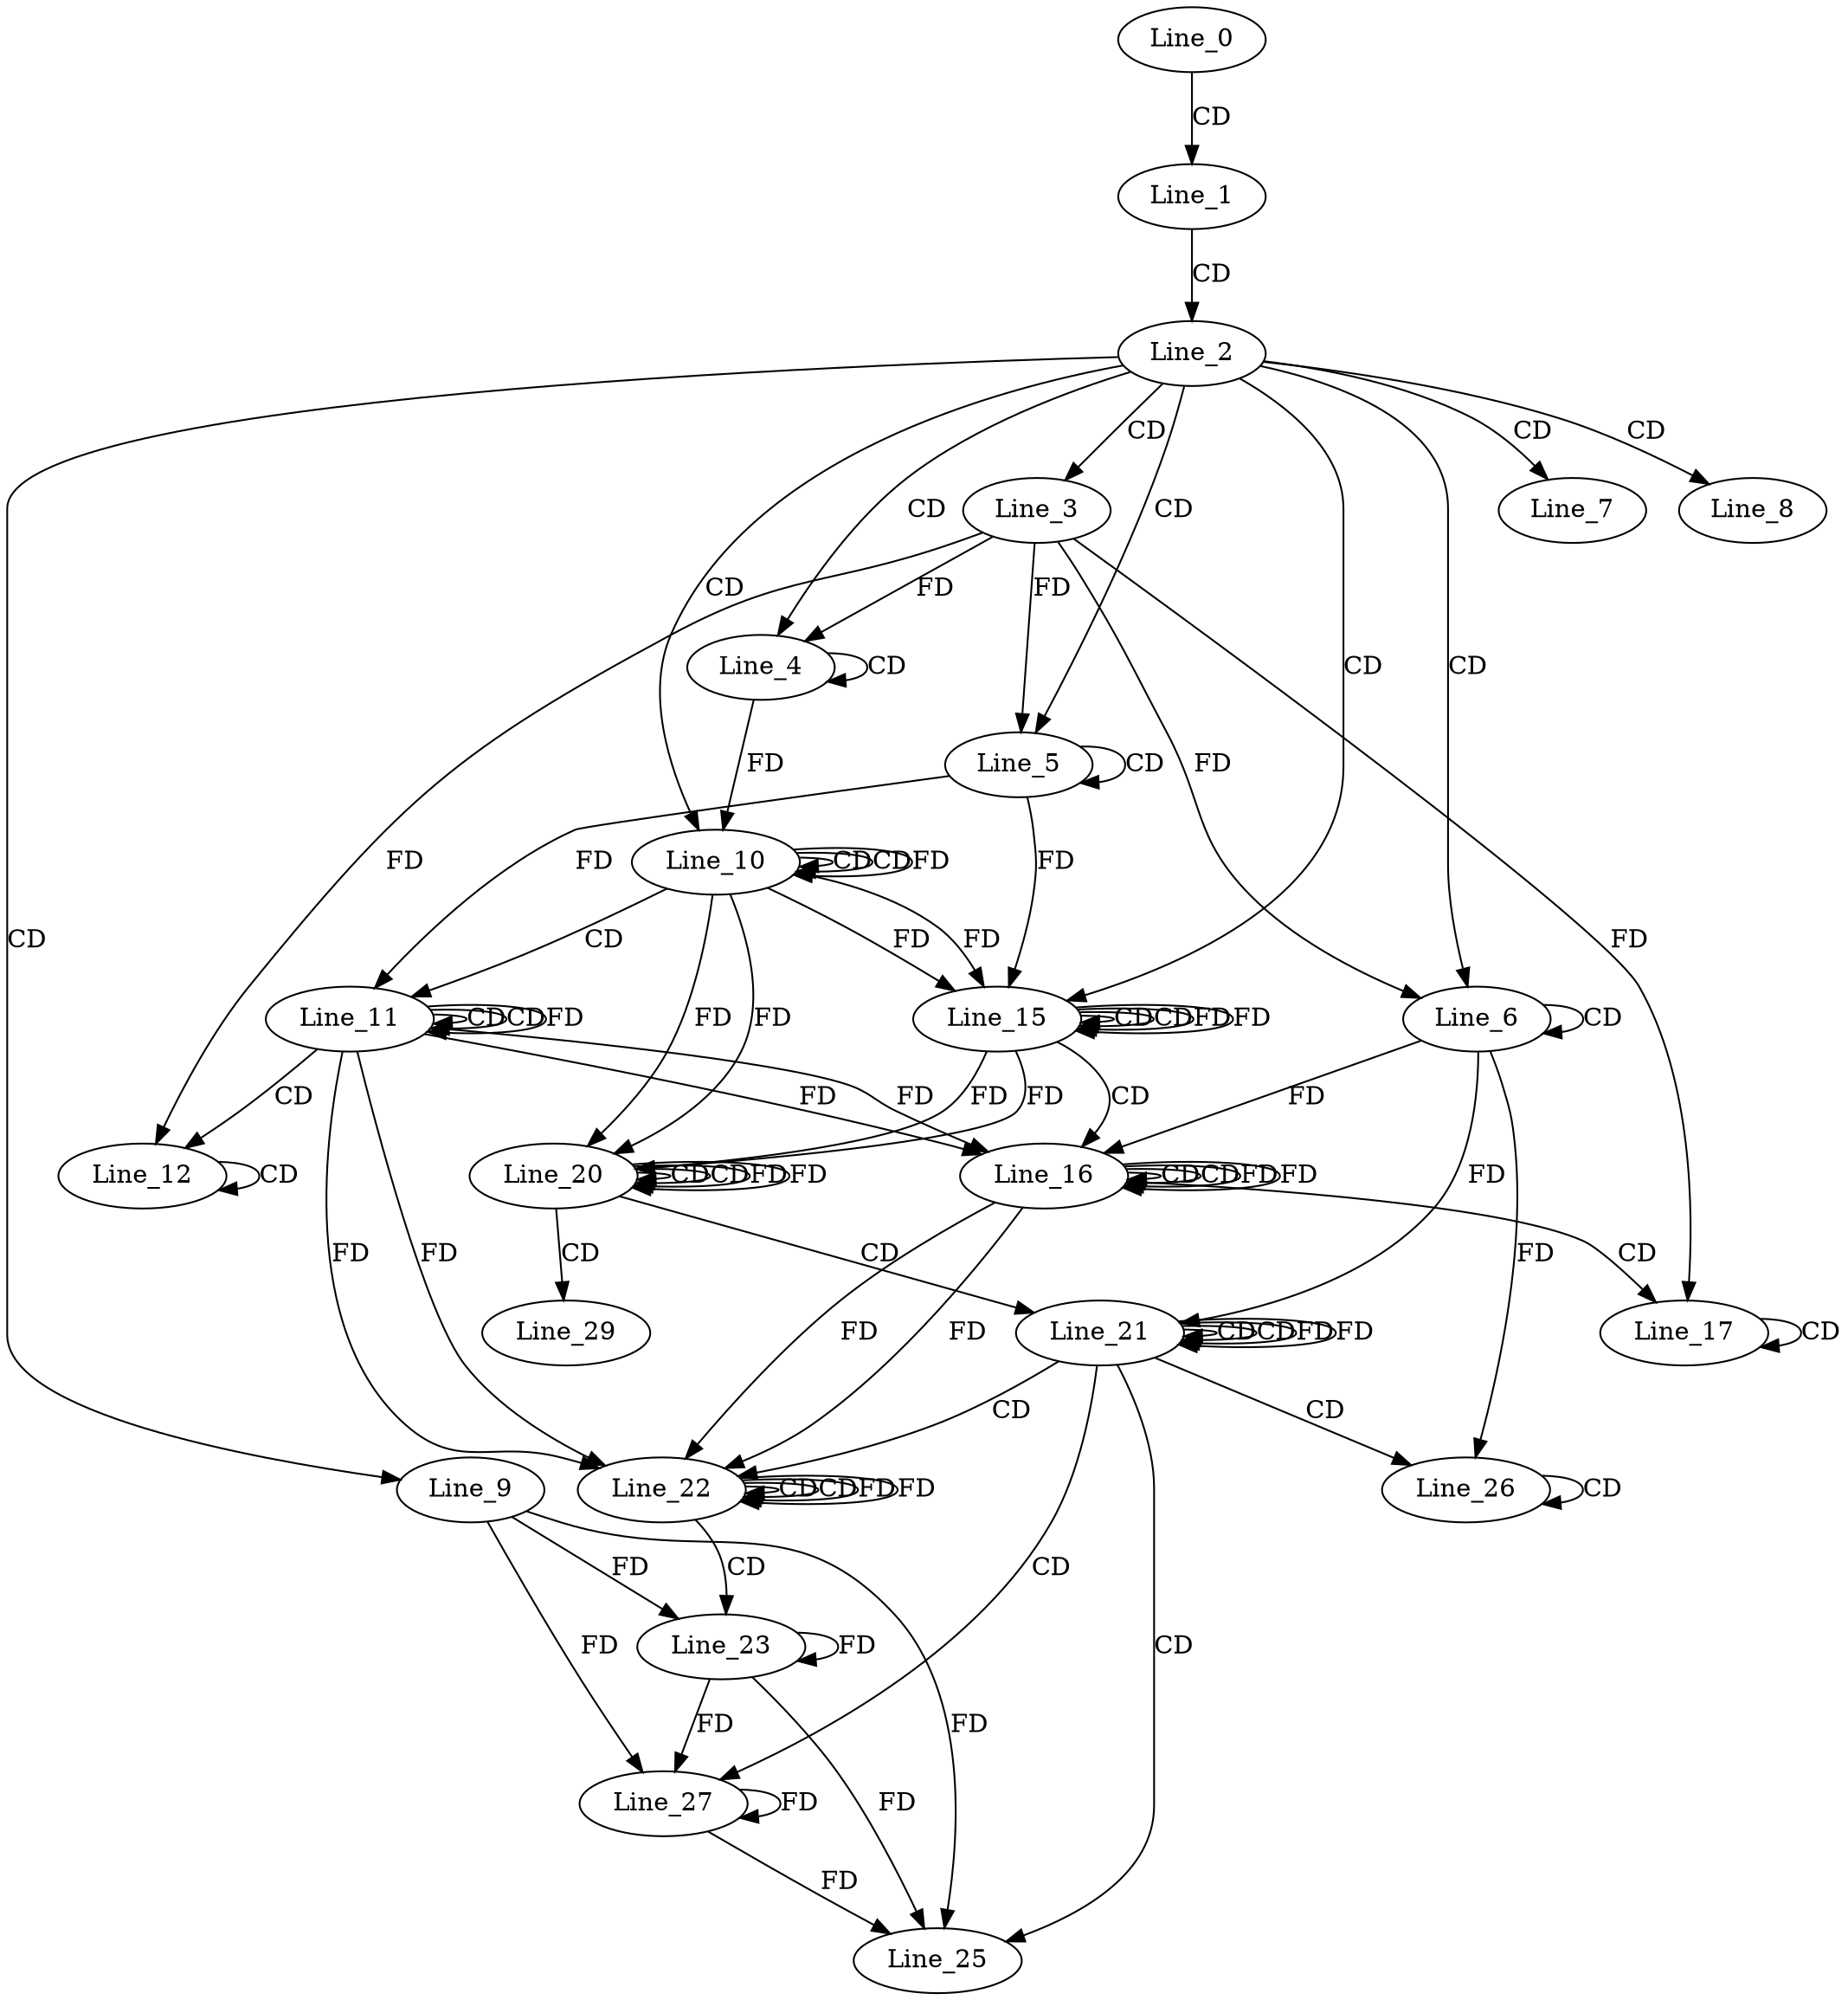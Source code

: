 digraph G {
  Line_0;
  Line_1;
  Line_2;
  Line_3;
  Line_4;
  Line_4;
  Line_5;
  Line_5;
  Line_6;
  Line_6;
  Line_7;
  Line_8;
  Line_9;
  Line_10;
  Line_10;
  Line_10;
  Line_11;
  Line_11;
  Line_11;
  Line_12;
  Line_12;
  Line_15;
  Line_15;
  Line_15;
  Line_16;
  Line_16;
  Line_16;
  Line_17;
  Line_17;
  Line_20;
  Line_20;
  Line_20;
  Line_21;
  Line_21;
  Line_21;
  Line_22;
  Line_22;
  Line_22;
  Line_23;
  Line_25;
  Line_26;
  Line_26;
  Line_27;
  Line_29;
  Line_0 -> Line_1 [ label="CD" ];
  Line_1 -> Line_2 [ label="CD" ];
  Line_2 -> Line_3 [ label="CD" ];
  Line_2 -> Line_4 [ label="CD" ];
  Line_4 -> Line_4 [ label="CD" ];
  Line_3 -> Line_4 [ label="FD" ];
  Line_2 -> Line_5 [ label="CD" ];
  Line_5 -> Line_5 [ label="CD" ];
  Line_3 -> Line_5 [ label="FD" ];
  Line_2 -> Line_6 [ label="CD" ];
  Line_6 -> Line_6 [ label="CD" ];
  Line_3 -> Line_6 [ label="FD" ];
  Line_2 -> Line_7 [ label="CD" ];
  Line_2 -> Line_8 [ label="CD" ];
  Line_2 -> Line_9 [ label="CD" ];
  Line_2 -> Line_10 [ label="CD" ];
  Line_10 -> Line_10 [ label="CD" ];
  Line_4 -> Line_10 [ label="FD" ];
  Line_10 -> Line_10 [ label="CD" ];
  Line_10 -> Line_10 [ label="FD" ];
  Line_10 -> Line_11 [ label="CD" ];
  Line_11 -> Line_11 [ label="CD" ];
  Line_5 -> Line_11 [ label="FD" ];
  Line_11 -> Line_11 [ label="CD" ];
  Line_11 -> Line_11 [ label="FD" ];
  Line_11 -> Line_12 [ label="CD" ];
  Line_12 -> Line_12 [ label="CD" ];
  Line_3 -> Line_12 [ label="FD" ];
  Line_2 -> Line_15 [ label="CD" ];
  Line_15 -> Line_15 [ label="CD" ];
  Line_10 -> Line_15 [ label="FD" ];
  Line_5 -> Line_15 [ label="FD" ];
  Line_15 -> Line_15 [ label="CD" ];
  Line_15 -> Line_15 [ label="FD" ];
  Line_10 -> Line_15 [ label="FD" ];
  Line_15 -> Line_16 [ label="CD" ];
  Line_16 -> Line_16 [ label="CD" ];
  Line_11 -> Line_16 [ label="FD" ];
  Line_6 -> Line_16 [ label="FD" ];
  Line_16 -> Line_16 [ label="CD" ];
  Line_16 -> Line_16 [ label="FD" ];
  Line_11 -> Line_16 [ label="FD" ];
  Line_16 -> Line_17 [ label="CD" ];
  Line_17 -> Line_17 [ label="CD" ];
  Line_3 -> Line_17 [ label="FD" ];
  Line_20 -> Line_20 [ label="CD" ];
  Line_15 -> Line_20 [ label="FD" ];
  Line_10 -> Line_20 [ label="FD" ];
  Line_20 -> Line_20 [ label="CD" ];
  Line_20 -> Line_20 [ label="FD" ];
  Line_15 -> Line_20 [ label="FD" ];
  Line_10 -> Line_20 [ label="FD" ];
  Line_20 -> Line_21 [ label="CD" ];
  Line_21 -> Line_21 [ label="CD" ];
  Line_6 -> Line_21 [ label="FD" ];
  Line_21 -> Line_21 [ label="CD" ];
  Line_21 -> Line_21 [ label="FD" ];
  Line_21 -> Line_22 [ label="CD" ];
  Line_22 -> Line_22 [ label="CD" ];
  Line_16 -> Line_22 [ label="FD" ];
  Line_11 -> Line_22 [ label="FD" ];
  Line_22 -> Line_22 [ label="CD" ];
  Line_22 -> Line_22 [ label="FD" ];
  Line_16 -> Line_22 [ label="FD" ];
  Line_11 -> Line_22 [ label="FD" ];
  Line_22 -> Line_23 [ label="CD" ];
  Line_23 -> Line_23 [ label="FD" ];
  Line_9 -> Line_23 [ label="FD" ];
  Line_21 -> Line_25 [ label="CD" ];
  Line_23 -> Line_25 [ label="FD" ];
  Line_9 -> Line_25 [ label="FD" ];
  Line_21 -> Line_26 [ label="CD" ];
  Line_6 -> Line_26 [ label="FD" ];
  Line_26 -> Line_26 [ label="CD" ];
  Line_21 -> Line_27 [ label="CD" ];
  Line_23 -> Line_27 [ label="FD" ];
  Line_27 -> Line_27 [ label="FD" ];
  Line_9 -> Line_27 [ label="FD" ];
  Line_20 -> Line_29 [ label="CD" ];
  Line_15 -> Line_15 [ label="FD" ];
  Line_16 -> Line_16 [ label="FD" ];
  Line_20 -> Line_20 [ label="FD" ];
  Line_21 -> Line_21 [ label="FD" ];
  Line_27 -> Line_25 [ label="FD" ];
  Line_22 -> Line_22 [ label="FD" ];
}
